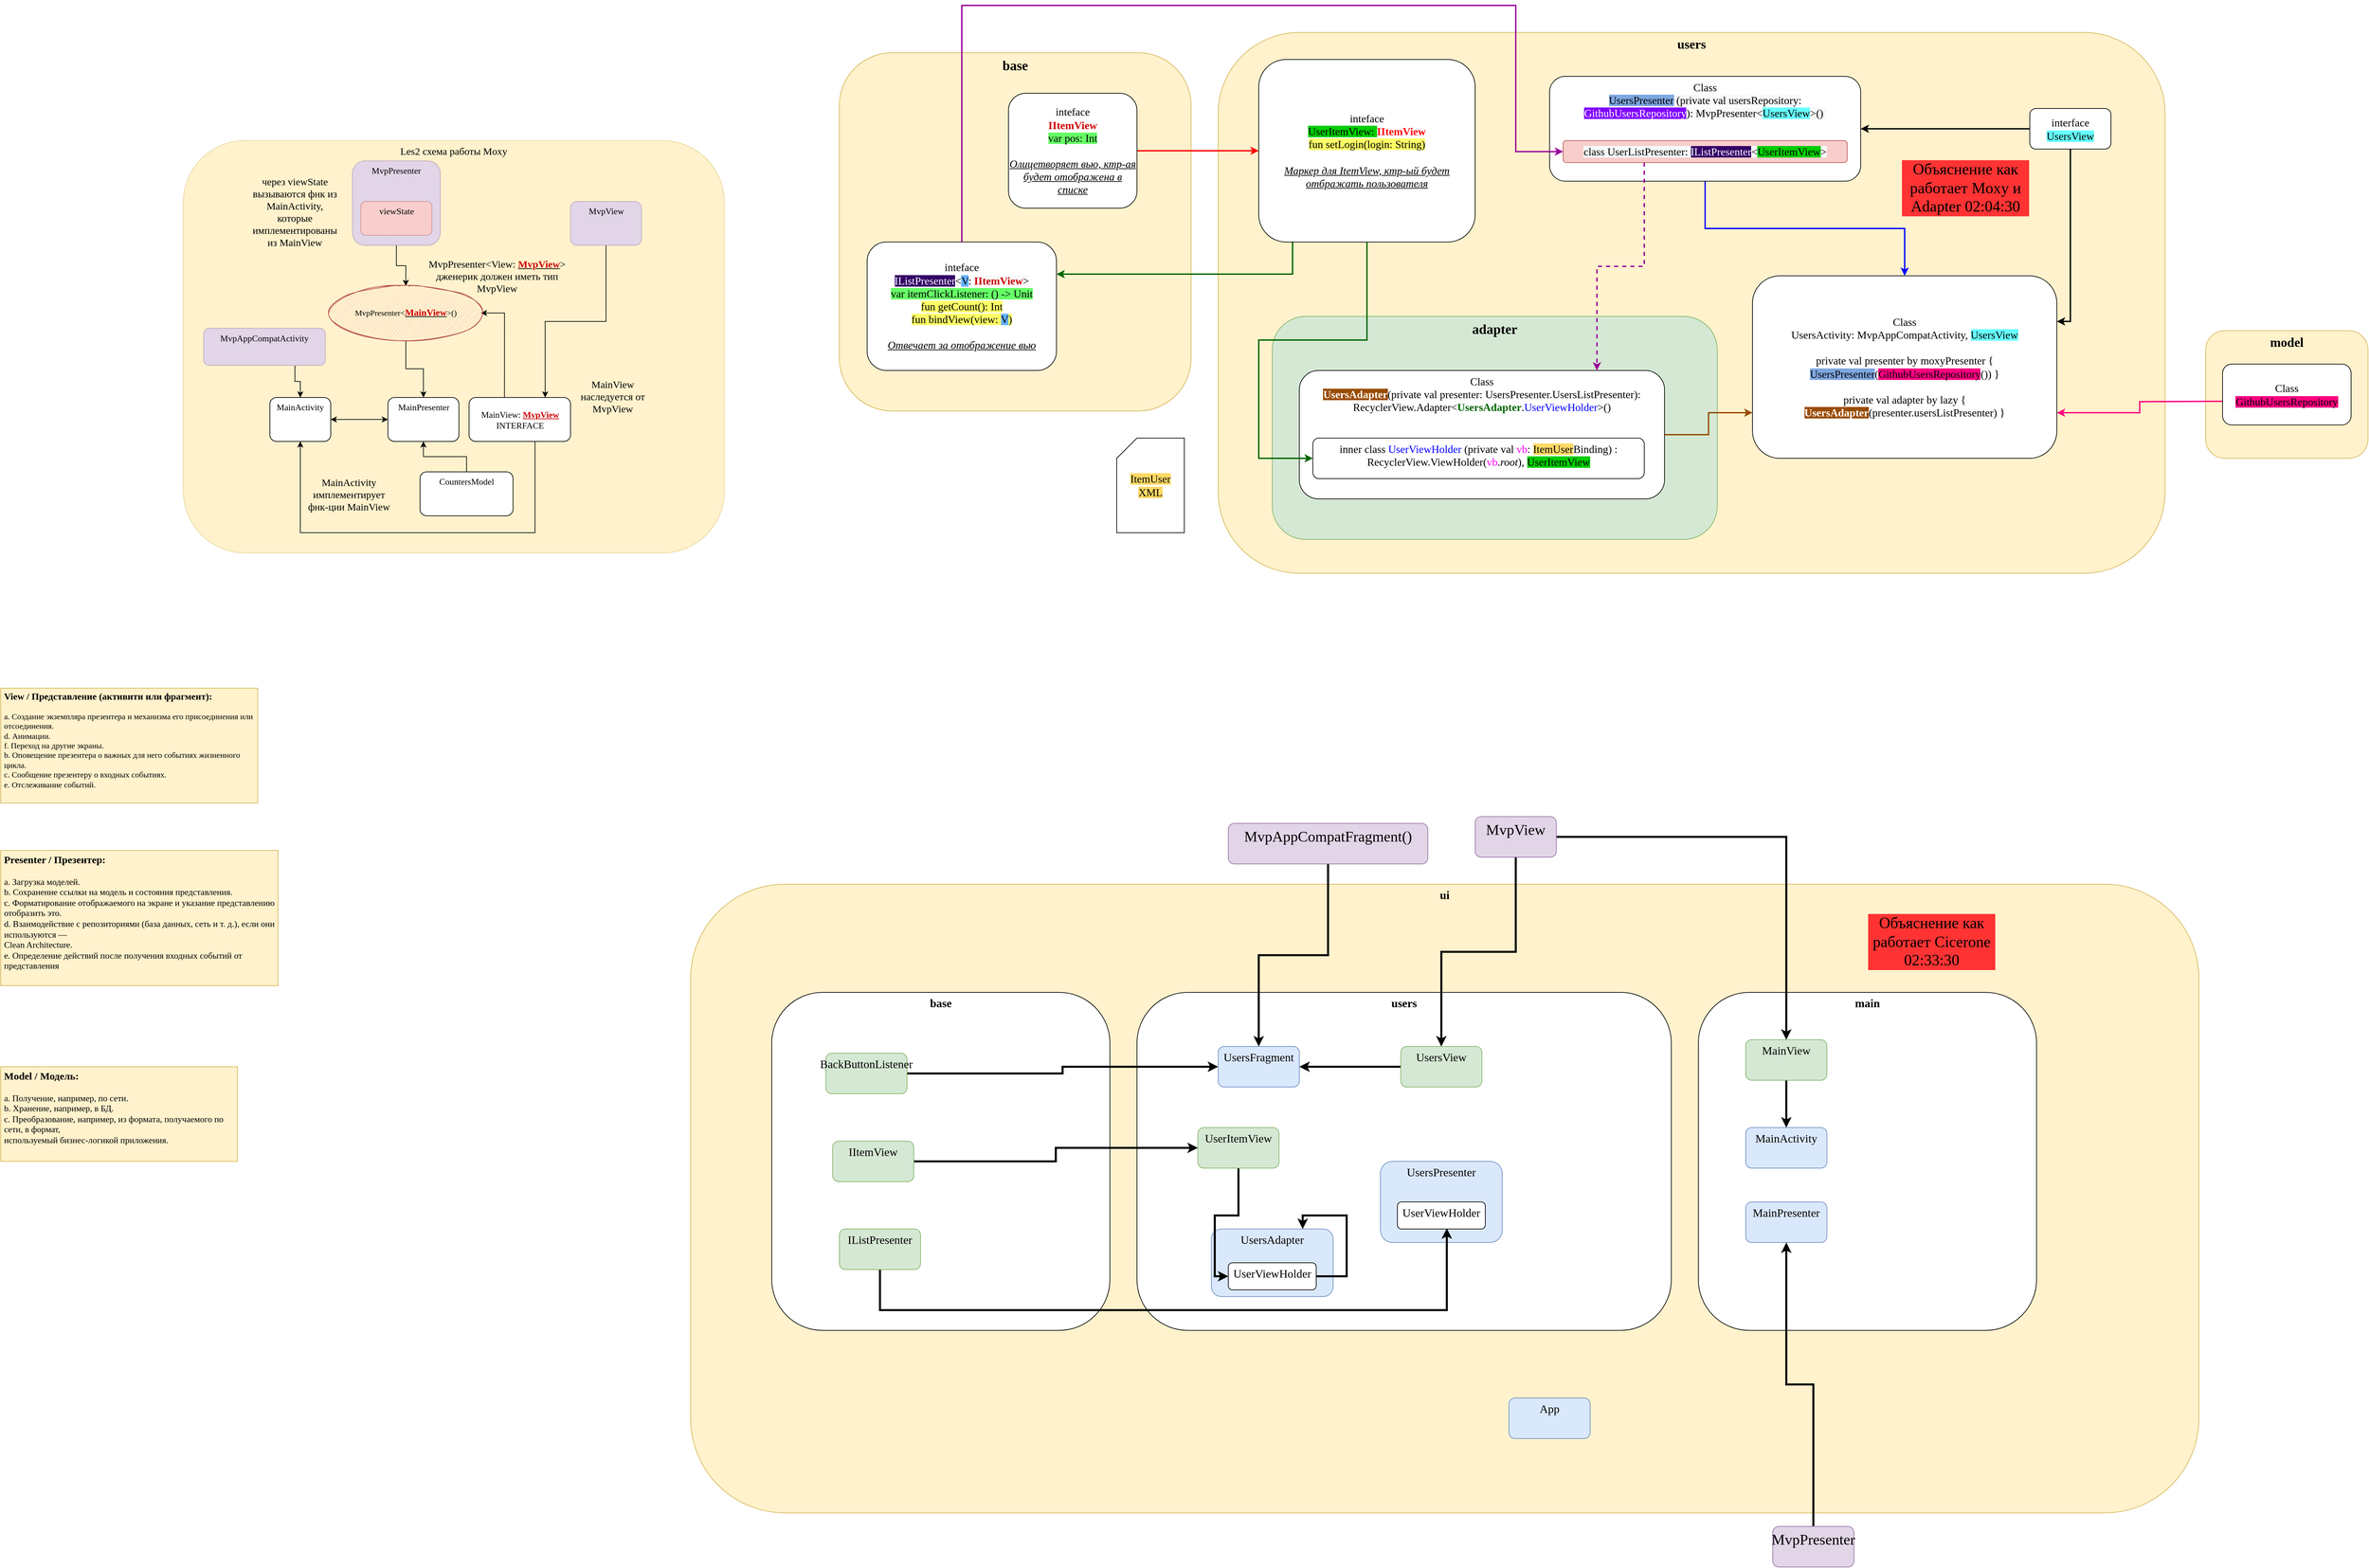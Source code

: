 <mxfile version="15.8.4" type="device"><diagram id="C1EWtJwkigcRB_qDEt8J" name="Страница 1"><mxGraphModel dx="4275" dy="3437" grid="1" gridSize="10" guides="1" tooltips="1" connect="1" arrows="1" fold="1" page="1" pageScale="1" pageWidth="827" pageHeight="1169" math="0" shadow="0"><root><mxCell id="0"/><mxCell id="1" parent="0"/><mxCell id="edhgK2keIJjGcCHrlNll-9" value="&lt;b&gt;&lt;font style=&quot;font-size: 19px&quot;&gt;users&lt;/font&gt;&lt;/b&gt;" style="rounded=1;whiteSpace=wrap;html=1;labelBackgroundColor=none;fontFamily=Times New Roman;fontSize=16;verticalAlign=top;fillColor=#fff2cc;strokeColor=#d6b656;" parent="1" vertex="1"><mxGeometry x="1480" y="-850" width="1400" height="800" as="geometry"/></mxCell><mxCell id="edhgK2keIJjGcCHrlNll-8" value="&lt;b&gt;&lt;font style=&quot;font-size: 20px&quot;&gt;base&lt;/font&gt;&lt;/b&gt;" style="rounded=1;whiteSpace=wrap;html=1;labelBackgroundColor=none;fontFamily=Times New Roman;fontSize=16;verticalAlign=top;fillColor=#fff2cc;strokeColor=#d6b656;" parent="1" vertex="1"><mxGeometry x="920" y="-820" width="520" height="530" as="geometry"/></mxCell><mxCell id="FmBAxHXfmep_9u8ABC75-27" value="Les2 схема работы Moxy" style="rounded=1;whiteSpace=wrap;html=1;dashed=1;dashPattern=1 1;labelBackgroundColor=none;fontSize=15;strokeColor=#d6b656;align=center;verticalAlign=top;fillColor=#fff2cc;fontFamily=Times New Roman;" parent="1" vertex="1"><mxGeometry x="-50" y="-690" width="800" height="610" as="geometry"/></mxCell><mxCell id="pCNhJscyHMGAn3g0kBfk-6" value="&lt;p style=&quot;font-size: 13px&quot;&gt;&lt;/p&gt;&lt;h3&gt;View / Представление (активити или фрагмент):&lt;/h3&gt;&lt;span&gt;a. Создание экземпляра презентера и механизма его присоединения или отсоединения.&lt;/span&gt;&lt;br&gt;&lt;span&gt;d. Анимации.&lt;/span&gt;&lt;br&gt;&lt;span&gt;f. Переход на другие экраны.&lt;/span&gt;&lt;br&gt;&lt;span&gt;b. Оповещение презентера о важных для него событиях жизненного цикла.&lt;/span&gt;&lt;br&gt;&lt;span&gt;c. Сообщение презентеру о входных событиях.&lt;/span&gt;&lt;br&gt;&lt;span&gt;e. Отслеживание событий.&lt;/span&gt;&lt;br&gt;&lt;p&gt;&lt;/p&gt;" style="text;html=1;strokeColor=#d6b656;fillColor=#fff2cc;spacing=5;spacingTop=-20;whiteSpace=wrap;overflow=hidden;rounded=0;verticalAlign=top;fontFamily=Times New Roman;" parent="1" vertex="1"><mxGeometry x="-320" y="120" width="380" height="170" as="geometry"/></mxCell><mxCell id="pCNhJscyHMGAn3g0kBfk-8" value="&lt;p&gt;&lt;/p&gt;&lt;h3&gt;Presenter / Презентер:&lt;/h3&gt;&lt;span style=&quot;font-weight: normal&quot;&gt;a. Загрузка моделей.&lt;br&gt;b. Сохранение ссылки на модель и состояния представления.&lt;br&gt;c. Форматирование отображаемого на экране и указание представлению отобразить это.&lt;br&gt;d. Взаимодействие с репозиториями (база данных, сеть и т. д.), если они используются —&lt;br&gt;Clean Architecture.&lt;br&gt;e. Определение действий после получения входных событий от представления&lt;/span&gt;&lt;p&gt;&lt;/p&gt;" style="text;html=1;strokeColor=#d6b656;fillColor=#fff2cc;spacing=5;spacingTop=-20;whiteSpace=wrap;overflow=hidden;rounded=0;fontSize=13;align=left;verticalAlign=top;fontFamily=Times New Roman;" parent="1" vertex="1"><mxGeometry x="-320" y="360" width="410" height="200" as="geometry"/></mxCell><mxCell id="pCNhJscyHMGAn3g0kBfk-9" value="&lt;p&gt;&lt;/p&gt;&lt;h3&gt;Model / Модель:&lt;/h3&gt;&lt;span style=&quot;font-weight: normal&quot;&gt;a. Получение, например, по сети.&lt;br&gt;b. Хранение, например, в БД.&lt;br&gt;c. Преобразование, например, из формата, получаемого по сети, в формат,&lt;br&gt;используемый бизнес-логикой приложения.&lt;/span&gt;&lt;p&gt;&lt;/p&gt;" style="text;html=1;strokeColor=#d6b656;fillColor=#fff2cc;spacing=5;spacingTop=-20;whiteSpace=wrap;overflow=hidden;rounded=0;fontSize=13;align=left;verticalAlign=top;fontFamily=Times New Roman;" parent="1" vertex="1"><mxGeometry x="-320" y="680" width="350" height="140" as="geometry"/></mxCell><mxCell id="FmBAxHXfmep_9u8ABC75-16" style="edgeStyle=orthogonalEdgeStyle;rounded=0;orthogonalLoop=1;jettySize=auto;html=1;labelBackgroundColor=none;fontColor=default;fontFamily=Times New Roman;" parent="1" source="FmBAxHXfmep_9u8ABC75-1" target="FmBAxHXfmep_9u8ABC75-3" edge="1"><mxGeometry relative="1" as="geometry"/></mxCell><mxCell id="FmBAxHXfmep_9u8ABC75-1" value="&lt;div style=&quot;&quot;&gt;CountersModel&lt;/div&gt;" style="rounded=1;whiteSpace=wrap;html=1;fontSize=13;align=center;verticalAlign=top;labelBackgroundColor=none;fontColor=default;fontFamily=Times New Roman;" parent="1" vertex="1"><mxGeometry x="300" y="-200" width="137.5" height="65" as="geometry"/></mxCell><mxCell id="FmBAxHXfmep_9u8ABC75-13" style="edgeStyle=orthogonalEdgeStyle;rounded=0;orthogonalLoop=1;jettySize=auto;html=1;entryX=1;entryY=0.5;entryDx=0;entryDy=0;labelBackgroundColor=none;fontColor=default;sketch=0;exitX=0.349;exitY=-0.005;exitDx=0;exitDy=0;exitPerimeter=0;fontFamily=Times New Roman;" parent="1" source="FmBAxHXfmep_9u8ABC75-2" target="FmBAxHXfmep_9u8ABC75-12" edge="1"><mxGeometry relative="1" as="geometry"/></mxCell><mxCell id="FmBAxHXfmep_9u8ABC75-34" style="edgeStyle=orthogonalEdgeStyle;rounded=0;sketch=0;orthogonalLoop=1;jettySize=auto;html=1;entryX=0.5;entryY=1;entryDx=0;entryDy=0;labelBackgroundColor=none;fontSize=15;fontColor=default;fontFamily=Times New Roman;" parent="1" source="FmBAxHXfmep_9u8ABC75-2" target="FmBAxHXfmep_9u8ABC75-4" edge="1"><mxGeometry relative="1" as="geometry"><Array as="points"><mxPoint x="470" y="-110"/><mxPoint x="123" y="-110"/></Array></mxGeometry></mxCell><mxCell id="FmBAxHXfmep_9u8ABC75-2" value="&lt;p style=&quot;line-height: 1&quot;&gt;&lt;/p&gt;&lt;div style=&quot;&quot;&gt;MainView: &lt;font color=&quot;#cc0000&quot;&gt;&lt;b&gt;&lt;u&gt;MvpView&lt;/u&gt;&lt;/b&gt;&lt;/font&gt;&lt;/div&gt;&lt;div style=&quot;&quot;&gt;INTERFACE&lt;/div&gt;&lt;p&gt;&lt;/p&gt;" style="rounded=1;whiteSpace=wrap;html=1;fontSize=13;align=center;verticalAlign=middle;labelBackgroundColor=none;fontColor=default;fontFamily=Times New Roman;" parent="1" vertex="1"><mxGeometry x="372.5" y="-310" width="150" height="65" as="geometry"/></mxCell><mxCell id="FmBAxHXfmep_9u8ABC75-17" style="edgeStyle=orthogonalEdgeStyle;rounded=0;orthogonalLoop=1;jettySize=auto;html=1;labelBackgroundColor=none;fontColor=default;fontFamily=Times New Roman;" parent="1" source="FmBAxHXfmep_9u8ABC75-3" target="FmBAxHXfmep_9u8ABC75-4" edge="1"><mxGeometry relative="1" as="geometry"/></mxCell><mxCell id="FmBAxHXfmep_9u8ABC75-3" value="&lt;div style=&quot;&quot;&gt;MainPresenter&lt;/div&gt;" style="rounded=1;whiteSpace=wrap;html=1;fontSize=13;align=center;verticalAlign=top;labelBackgroundColor=none;fontColor=default;fontFamily=Times New Roman;" parent="1" vertex="1"><mxGeometry x="252.5" y="-310" width="105" height="65" as="geometry"/></mxCell><mxCell id="FmBAxHXfmep_9u8ABC75-36" style="edgeStyle=orthogonalEdgeStyle;rounded=0;sketch=0;orthogonalLoop=1;jettySize=auto;html=1;entryX=0;entryY=0.5;entryDx=0;entryDy=0;labelBackgroundColor=none;fontSize=15;fontColor=default;fontFamily=Times New Roman;" parent="1" source="FmBAxHXfmep_9u8ABC75-4" target="FmBAxHXfmep_9u8ABC75-3" edge="1"><mxGeometry relative="1" as="geometry"/></mxCell><mxCell id="FmBAxHXfmep_9u8ABC75-4" value="&lt;div style=&quot;&quot;&gt;MainActivity&lt;/div&gt;" style="rounded=1;whiteSpace=wrap;html=1;fontSize=13;align=center;verticalAlign=top;labelBackgroundColor=none;fontColor=default;fontFamily=Times New Roman;" parent="1" vertex="1"><mxGeometry x="78" y="-310" width="90" height="65" as="geometry"/></mxCell><mxCell id="edhgK2keIJjGcCHrlNll-1" style="edgeStyle=orthogonalEdgeStyle;rounded=0;orthogonalLoop=1;jettySize=auto;html=1;entryX=0.75;entryY=0;entryDx=0;entryDy=0;fontSize=14;fontColor=#CC0000;fontFamily=Times New Roman;" parent="1" source="FmBAxHXfmep_9u8ABC75-5" target="FmBAxHXfmep_9u8ABC75-2" edge="1"><mxGeometry relative="1" as="geometry"/></mxCell><mxCell id="FmBAxHXfmep_9u8ABC75-5" value="&lt;div style=&quot;&quot;&gt;&lt;div style=&quot;&quot;&gt;MvpView&lt;/div&gt;&lt;/div&gt;" style="rounded=1;whiteSpace=wrap;html=1;fontSize=13;align=center;verticalAlign=top;labelBackgroundColor=none;dashed=1;dashPattern=1 1;fillColor=#e1d5e7;strokeColor=#9673a6;fontFamily=Times New Roman;" parent="1" vertex="1"><mxGeometry x="522.5" y="-600" width="105" height="65" as="geometry"/></mxCell><mxCell id="FmBAxHXfmep_9u8ABC75-15" style="edgeStyle=orthogonalEdgeStyle;rounded=0;orthogonalLoop=1;jettySize=auto;html=1;entryX=0.5;entryY=0;entryDx=0;entryDy=0;labelBackgroundColor=none;fontColor=default;fontFamily=Times New Roman;" parent="1" source="FmBAxHXfmep_9u8ABC75-7" target="FmBAxHXfmep_9u8ABC75-12" edge="1"><mxGeometry relative="1" as="geometry"/></mxCell><mxCell id="FmBAxHXfmep_9u8ABC75-7" value="&lt;div style=&quot;&quot;&gt;&lt;div style=&quot;&quot;&gt;MvpPresenter&lt;/div&gt;&lt;/div&gt;" style="rounded=1;whiteSpace=wrap;html=1;fontSize=13;align=center;verticalAlign=top;labelBackgroundColor=none;dashed=1;dashPattern=1 1;fillColor=#e1d5e7;strokeColor=#9673a6;fontFamily=Times New Roman;" parent="1" vertex="1"><mxGeometry x="200" y="-660" width="130" height="125" as="geometry"/></mxCell><mxCell id="FmBAxHXfmep_9u8ABC75-14" style="edgeStyle=orthogonalEdgeStyle;rounded=0;orthogonalLoop=1;jettySize=auto;html=1;labelBackgroundColor=none;fontColor=default;fontFamily=Times New Roman;" parent="1" source="FmBAxHXfmep_9u8ABC75-12" target="FmBAxHXfmep_9u8ABC75-3" edge="1"><mxGeometry relative="1" as="geometry"/></mxCell><mxCell id="FmBAxHXfmep_9u8ABC75-12" value="&lt;div style=&quot;&quot;&gt;MvpPresenter&amp;lt;&lt;u&gt;&lt;font color=&quot;#cc0000&quot; size=&quot;1&quot;&gt;&lt;b style=&quot;font-size: 14px&quot;&gt;MainView&lt;/b&gt;&lt;/font&gt;&lt;/u&gt;&amp;gt;()&lt;/div&gt;" style="ellipse;whiteSpace=wrap;html=1;labelBackgroundColor=none;fillColor=#f8cecc;strokeColor=#b85450;sketch=1;fontFamily=Times New Roman;" parent="1" vertex="1"><mxGeometry x="168" y="-475" width="222" height="80" as="geometry"/></mxCell><mxCell id="FmBAxHXfmep_9u8ABC75-24" value="MvpPresenter&amp;lt;View:&amp;nbsp;&lt;u&gt;&lt;b&gt;&lt;font color=&quot;#cc0000&quot;&gt;MvpView&lt;/font&gt;&lt;/b&gt;&lt;/u&gt;&amp;gt;&lt;br style=&quot;font-size: 15px&quot;&gt;дженерик должен иметь тип MvpView" style="text;html=1;strokeColor=none;fillColor=none;align=center;verticalAlign=middle;whiteSpace=wrap;rounded=0;labelBackgroundColor=none;fontColor=default;dashed=1;fontSize=15;fontFamily=Times New Roman;" parent="1" vertex="1"><mxGeometry x="324" y="-535" width="180" height="90" as="geometry"/></mxCell><mxCell id="FmBAxHXfmep_9u8ABC75-26" value="MainActivity имплементирует фнк-ции MainView" style="text;html=1;strokeColor=none;fillColor=none;align=center;verticalAlign=middle;whiteSpace=wrap;rounded=0;dashed=1;dashPattern=1 1;labelBackgroundColor=none;fontColor=default;fontSize=15;fontFamily=Times New Roman;" parent="1" vertex="1"><mxGeometry x="130" y="-195" width="130" height="55" as="geometry"/></mxCell><mxCell id="FmBAxHXfmep_9u8ABC75-28" value="&lt;div style=&quot;&quot;&gt;&lt;div style=&quot;&quot;&gt;viewState&lt;/div&gt;&lt;/div&gt;" style="rounded=1;whiteSpace=wrap;html=1;fontSize=13;align=center;verticalAlign=top;labelBackgroundColor=none;dashed=1;dashPattern=1 1;fillColor=#f8cecc;strokeColor=#b85450;fontFamily=Times New Roman;" parent="1" vertex="1"><mxGeometry x="212.5" y="-600" width="105" height="50" as="geometry"/></mxCell><mxCell id="FmBAxHXfmep_9u8ABC75-29" value="через viewState вызываются фнк из MainActivity, которые имплементированы из MainView" style="text;html=1;strokeColor=none;fillColor=none;align=center;verticalAlign=middle;whiteSpace=wrap;rounded=0;dashed=1;dashPattern=1 1;labelBackgroundColor=none;fontSize=15;fontFamily=Times New Roman;" parent="1" vertex="1"><mxGeometry x="45" y="-650" width="140" height="130" as="geometry"/></mxCell><mxCell id="FmBAxHXfmep_9u8ABC75-31" style="edgeStyle=orthogonalEdgeStyle;rounded=0;orthogonalLoop=1;jettySize=auto;html=1;labelBackgroundColor=none;fontSize=15;fontColor=default;exitX=0.75;exitY=1;exitDx=0;exitDy=0;fontFamily=Times New Roman;" parent="1" source="FmBAxHXfmep_9u8ABC75-30" target="FmBAxHXfmep_9u8ABC75-4" edge="1"><mxGeometry relative="1" as="geometry"/></mxCell><mxCell id="FmBAxHXfmep_9u8ABC75-30" value="&lt;div style=&quot;&quot;&gt;&lt;div style=&quot;&quot;&gt;&lt;div style=&quot;&quot;&gt;MvpAppCompatActivity&lt;/div&gt;&lt;/div&gt;&lt;/div&gt;" style="rounded=1;whiteSpace=wrap;html=1;fontSize=13;align=center;verticalAlign=top;labelBackgroundColor=none;dashed=1;dashPattern=1 1;fillColor=#e1d5e7;strokeColor=#9673a6;fontFamily=Times New Roman;" parent="1" vertex="1"><mxGeometry x="-20" y="-412.5" width="180" height="55" as="geometry"/></mxCell><mxCell id="FmBAxHXfmep_9u8ABC75-33" value="MainView наследуется от MvpView" style="text;html=1;strokeColor=none;fillColor=none;align=center;verticalAlign=middle;whiteSpace=wrap;rounded=0;labelBackgroundColor=none;fontColor=default;dashed=1;fontSize=15;fontFamily=Times New Roman;" parent="1" vertex="1"><mxGeometry x="530" y="-357.5" width="110" height="90" as="geometry"/></mxCell><mxCell id="ZvqaHF2nIyysin3KWNm_-26" style="edgeStyle=orthogonalEdgeStyle;rounded=0;orthogonalLoop=1;jettySize=auto;html=1;labelBackgroundColor=none;fontFamily=Times New Roman;fontSize=16;fontColor=default;strokeColor=#FF0000;strokeWidth=2;" parent="1" source="edhgK2keIJjGcCHrlNll-4" target="edhgK2keIJjGcCHrlNll-5" edge="1"><mxGeometry relative="1" as="geometry"/></mxCell><mxCell id="edhgK2keIJjGcCHrlNll-4" value="inteface&lt;br&gt;&lt;font color=&quot;#cc0000&quot;&gt;&lt;b&gt;IItemView&lt;br&gt;&lt;/b&gt;&lt;/font&gt;&lt;span style=&quot;background-color: rgb(102 , 255 , 102)&quot;&gt;var pos: Int&lt;/span&gt;&lt;br&gt;&lt;br&gt;&lt;i&gt;&lt;u&gt;Олицетворяет вью, ктр-ая будет отображена в списке&lt;/u&gt;&lt;/i&gt;" style="rounded=1;whiteSpace=wrap;html=1;fontFamily=Times New Roman;fontSize=16;verticalAlign=middle;" parent="1" vertex="1"><mxGeometry x="1170" y="-760" width="190" height="170" as="geometry"/></mxCell><mxCell id="ZvqaHF2nIyysin3KWNm_-28" style="edgeStyle=orthogonalEdgeStyle;rounded=0;orthogonalLoop=1;jettySize=auto;html=1;entryX=1;entryY=0.25;entryDx=0;entryDy=0;labelBackgroundColor=none;fontFamily=Times New Roman;fontSize=16;fontColor=#FF0000;strokeColor=#006600;strokeWidth=2;" parent="1" source="edhgK2keIJjGcCHrlNll-5" target="edhgK2keIJjGcCHrlNll-7" edge="1"><mxGeometry relative="1" as="geometry"><Array as="points"><mxPoint x="1590" y="-492"/></Array></mxGeometry></mxCell><mxCell id="edhgK2keIJjGcCHrlNll-5" value="inteface&lt;br&gt;&lt;span style=&quot;background-color: rgb(0 , 204 , 0)&quot;&gt;UserItemView: &lt;/span&gt;&lt;font color=&quot;#ff0000&quot;&gt;&lt;b&gt;IItemView&lt;/b&gt;&lt;/font&gt;&lt;br&gt;&lt;span style=&quot;background-color: rgb(255 , 255 , 102)&quot;&gt;fun setLogin(login: String)&lt;/span&gt;&lt;br&gt;&lt;br&gt;&lt;i&gt;&lt;u&gt;Маркер для ItemView, ктр-ый будет отбражать пользователя&lt;/u&gt;&lt;/i&gt;" style="rounded=1;whiteSpace=wrap;html=1;fontFamily=Times New Roman;fontSize=16;verticalAlign=middle;" parent="1" vertex="1"><mxGeometry x="1540" y="-810" width="320" height="270" as="geometry"/></mxCell><mxCell id="edhgK2keIJjGcCHrlNll-7" value="inteface&lt;br&gt;&lt;span style=&quot;background-color: rgb(51 , 0 , 102)&quot;&gt;&lt;font color=&quot;#ffffff&quot;&gt;IListPresenter&lt;/font&gt;&lt;/span&gt;&lt;span style=&quot;background-color: rgb(248 , 249 , 250)&quot;&gt;&amp;lt;&lt;/span&gt;&lt;span style=&quot;background-color: rgb(102 , 178 , 255)&quot;&gt;V&lt;/span&gt;&lt;span style=&quot;background-color: rgb(248 , 249 , 250)&quot;&gt;: &lt;b&gt;&lt;font color=&quot;#cc0000&quot;&gt;IItemView&lt;/font&gt;&lt;/b&gt;&amp;gt;&lt;br&gt;&lt;/span&gt;&lt;span style=&quot;background-color: rgb(102 , 255 , 102)&quot;&gt;var itemClickListener: () -&amp;gt; Unit&lt;br&gt;&lt;/span&gt;&lt;span style=&quot;background-color: rgb(255 , 255 , 102)&quot;&gt;fun getCount(): Int&lt;br&gt;&lt;/span&gt;&lt;span style=&quot;background-color: rgb(255 , 255 , 102)&quot;&gt;fun bindView(view: &lt;/span&gt;&lt;span style=&quot;background-color: rgb(102 , 178 , 255)&quot;&gt;V&lt;/span&gt;&lt;span style=&quot;background-color: rgb(255 , 255 , 102)&quot;&gt;)&lt;/span&gt;&lt;br&gt;&lt;br&gt;&lt;i&gt;&lt;u&gt;Отвечает за отображение вью&lt;/u&gt;&lt;/i&gt;" style="rounded=1;whiteSpace=wrap;html=1;fontFamily=Times New Roman;fontSize=16;verticalAlign=middle;" parent="1" vertex="1"><mxGeometry x="961" y="-540" width="280" height="190" as="geometry"/></mxCell><mxCell id="edhgK2keIJjGcCHrlNll-11" value="adapter" style="rounded=1;whiteSpace=wrap;html=1;labelBackgroundColor=none;fontFamily=Times New Roman;fontSize=20;verticalAlign=top;fontStyle=1;fillColor=#d5e8d4;strokeColor=#82b366;" parent="1" vertex="1"><mxGeometry x="1560" y="-430" width="658" height="330" as="geometry"/></mxCell><mxCell id="ZvqaHF2nIyysin3KWNm_-31" style="edgeStyle=orthogonalEdgeStyle;rounded=0;orthogonalLoop=1;jettySize=auto;html=1;entryX=0;entryY=0.75;entryDx=0;entryDy=0;labelBackgroundColor=none;fontFamily=Times New Roman;fontSize=16;fontColor=#994C00;strokeColor=#994C00;strokeWidth=2;" parent="1" source="edhgK2keIJjGcCHrlNll-10" target="ZvqaHF2nIyysin3KWNm_-9" edge="1"><mxGeometry relative="1" as="geometry"/></mxCell><mxCell id="edhgK2keIJjGcCHrlNll-10" value="Class&lt;br&gt;&lt;b style=&quot;background-color: rgb(153 , 76 , 0)&quot;&gt;&lt;font color=&quot;#ffffff&quot;&gt;UsersAdapter&lt;/font&gt;&lt;/b&gt;(private val presenter: UsersPresenter.UsersListPresenter): RecyclerView.Adapter&amp;lt;&lt;font color=&quot;#006600&quot;&gt;&lt;b&gt;UsersAdapter&lt;/b&gt;&lt;/font&gt;.&lt;font color=&quot;#0000ff&quot;&gt;UserViewHolder&lt;/font&gt;&amp;gt;()&lt;font style=&quot;font-size: 16px&quot;&gt;&lt;br&gt;&lt;/font&gt;" style="rounded=1;whiteSpace=wrap;html=1;labelBackgroundColor=none;fontFamily=Times New Roman;fontSize=16;fontColor=#000000;verticalAlign=top;" parent="1" vertex="1"><mxGeometry x="1600" y="-350" width="540" height="190" as="geometry"/></mxCell><mxCell id="ZvqaHF2nIyysin3KWNm_-1" value="&lt;span style=&quot;color: rgb(0 , 0 , 0) ; font-family: &amp;#34;times new roman&amp;#34; ; font-size: 16px ; font-style: normal ; font-weight: 400 ; letter-spacing: normal ; text-align: center ; text-indent: 0px ; text-transform: none ; word-spacing: 0px ; display: inline ; float: none ; background-color: rgb(255 , 217 , 102)&quot;&gt;ItemUser&lt;br&gt;XML&lt;br&gt;&lt;/span&gt;" style="shape=card;whiteSpace=wrap;html=1;" parent="1" vertex="1"><mxGeometry x="1330" y="-250" width="100" height="140" as="geometry"/></mxCell><mxCell id="ZvqaHF2nIyysin3KWNm_-24" style="edgeStyle=orthogonalEdgeStyle;rounded=0;orthogonalLoop=1;jettySize=auto;html=1;labelBackgroundColor=none;fontFamily=Times New Roman;fontSize=16;fontColor=default;strokeColor=#0000FF;strokeWidth=2;" parent="1" source="ZvqaHF2nIyysin3KWNm_-3" target="ZvqaHF2nIyysin3KWNm_-9" edge="1"><mxGeometry relative="1" as="geometry"/></mxCell><mxCell id="ZvqaHF2nIyysin3KWNm_-3" value="&lt;font style=&quot;color: rgb(0 , 0 , 0) ; font-family: &amp;#34;times new roman&amp;#34; ; font-size: 16px ; font-style: normal ; font-weight: 400 ; letter-spacing: normal ; text-align: center ; text-indent: 0px ; text-transform: none ; word-spacing: 0px ; background-color: rgb(248 , 249 , 250)&quot;&gt;Class&lt;br&gt;&lt;/font&gt;&lt;font style=&quot;font-family: &amp;#34;times new roman&amp;#34; ; font-size: 16px ; font-style: normal ; font-weight: 400 ; letter-spacing: normal ; text-align: center ; text-indent: 0px ; text-transform: none ; word-spacing: 0px&quot;&gt;&lt;span style=&quot;background-color: rgb(126 , 166 , 224)&quot;&gt;UsersPresenter&lt;/span&gt;&lt;span style=&quot;background-color: rgb(248 , 249 , 250)&quot;&gt; (&lt;/span&gt;&lt;span style=&quot;color: rgb(0 , 0 , 0) ; background-color: rgb(248 , 249 , 250) ; font-size: 16px&quot;&gt;private val&lt;span&gt;&amp;nbsp;&lt;/span&gt;&lt;/span&gt;&lt;span style=&quot;color: rgb(0 , 0 , 0) ; background-color: rgb(248 , 249 , 250) ; font-size: 16px&quot;&gt;usersRepository&lt;/span&gt;&lt;span style=&quot;font-size: 16px&quot;&gt;&lt;span style=&quot;color: rgb(0 , 0 , 0) ; background-color: rgb(248 , 249 , 250)&quot;&gt;: &lt;/span&gt;&lt;font color=&quot;#ffffff&quot; style=&quot;background-color: rgb(127 , 0 , 255)&quot;&gt;GithubUsersRepository&lt;/font&gt;&lt;span style=&quot;color: rgb(0 , 0 , 0) ; background-color: rgb(248 , 249 , 250)&quot;&gt;):&amp;nbsp;&lt;/span&gt;&lt;/span&gt;&lt;span style=&quot;color: rgb(0 , 0 , 0) ; background-color: rgb(248 , 249 , 250) ; font-size: 16px&quot;&gt;MvpPresenter&amp;lt;&lt;/span&gt;&lt;span style=&quot;color: rgb(0 , 0 , 0) ; font-size: 16px ; background-color: rgb(102 , 255 , 255)&quot;&gt;UsersView&lt;/span&gt;&lt;span style=&quot;color: rgb(0 , 0 , 0) ; background-color: rgb(248 , 249 , 250) ; font-size: 16px&quot;&gt;&amp;gt;()&amp;nbsp;&lt;/span&gt;&lt;/font&gt;&lt;span style=&quot;color: rgb(0 , 0 , 0) ; font-family: &amp;#34;times new roman&amp;#34; ; font-size: 16px ; font-style: normal ; font-weight: 400 ; letter-spacing: normal ; text-align: center ; text-indent: 0px ; text-transform: none ; word-spacing: 0px&quot;&gt;&lt;br&gt;&lt;/span&gt;" style="rounded=1;whiteSpace=wrap;html=1;labelBackgroundColor=none;fontFamily=Times New Roman;fontSize=16;fontColor=default;verticalAlign=top;" parent="1" vertex="1"><mxGeometry x="1970" y="-785" width="460" height="155" as="geometry"/></mxCell><mxCell id="ZvqaHF2nIyysin3KWNm_-4" value="&lt;font style=&quot;font-size: 19px&quot;&gt;model&lt;/font&gt;" style="rounded=1;whiteSpace=wrap;html=1;labelBackgroundColor=none;fontFamily=Times New Roman;fontSize=16;fillColor=#fff2cc;strokeColor=#d6b656;fontStyle=1;verticalAlign=top;" parent="1" vertex="1"><mxGeometry x="2940" y="-408.75" width="240" height="188.75" as="geometry"/></mxCell><mxCell id="ZvqaHF2nIyysin3KWNm_-41" style="edgeStyle=orthogonalEdgeStyle;rounded=0;sketch=0;orthogonalLoop=1;jettySize=auto;html=1;entryX=1;entryY=0.75;entryDx=0;entryDy=0;labelBackgroundColor=none;fontFamily=Times New Roman;fontSize=23;fontColor=default;strokeColor=#FF0080;strokeWidth=2;" parent="1" target="ZvqaHF2nIyysin3KWNm_-9" edge="1"><mxGeometry relative="1" as="geometry"><mxPoint x="2965" y="-304.333" as="sourcePoint"/></mxGeometry></mxCell><mxCell id="ZvqaHF2nIyysin3KWNm_-5" value="Class&lt;br&gt;&lt;font style=&quot;background-color: rgb(255 , 0 , 128)&quot;&gt;GithubUsersRepository&lt;/font&gt;" style="rounded=1;whiteSpace=wrap;html=1;labelBackgroundColor=none;fontFamily=Times New Roman;fontSize=16;fontColor=default;verticalAlign=middle;" parent="1" vertex="1"><mxGeometry x="2965" y="-359.37" width="190" height="90" as="geometry"/></mxCell><mxCell id="ZvqaHF2nIyysin3KWNm_-22" style="edgeStyle=orthogonalEdgeStyle;rounded=0;orthogonalLoop=1;jettySize=auto;html=1;entryX=1;entryY=0.25;entryDx=0;entryDy=0;fontFamily=Times New Roman;fontSize=16;fontColor=default;strokeColor=#000000;strokeWidth=2;labelBackgroundColor=none;" parent="1" source="ZvqaHF2nIyysin3KWNm_-8" target="ZvqaHF2nIyysin3KWNm_-9" edge="1"><mxGeometry relative="1" as="geometry"/></mxCell><mxCell id="ZvqaHF2nIyysin3KWNm_-25" style="edgeStyle=orthogonalEdgeStyle;rounded=0;orthogonalLoop=1;jettySize=auto;html=1;entryX=1;entryY=0.5;entryDx=0;entryDy=0;labelBackgroundColor=none;fontFamily=Times New Roman;fontSize=16;fontColor=default;strokeColor=#000000;strokeWidth=2;" parent="1" source="ZvqaHF2nIyysin3KWNm_-8" target="ZvqaHF2nIyysin3KWNm_-3" edge="1"><mxGeometry relative="1" as="geometry"/></mxCell><mxCell id="ZvqaHF2nIyysin3KWNm_-8" value="interface&lt;br&gt;&lt;span style=&quot;background-color: rgb(102 , 255 , 255)&quot;&gt;UsersView&lt;/span&gt;" style="rounded=1;whiteSpace=wrap;html=1;labelBackgroundColor=none;fontFamily=Times New Roman;fontSize=16;fontColor=default;verticalAlign=middle;" parent="1" vertex="1"><mxGeometry x="2680" y="-737.5" width="120" height="60" as="geometry"/></mxCell><mxCell id="ZvqaHF2nIyysin3KWNm_-9" value="Class&lt;br&gt;UsersActivity: MvpAppCompatActivity, &lt;span style=&quot;background-color: rgb(102 , 255 , 255)&quot;&gt;UsersView&lt;br&gt;&lt;/span&gt;&lt;br&gt;private val presenter by moxyPresenter { &lt;span style=&quot;background-color: rgb(126 , 166 , 224)&quot;&gt;UsersPresenter&lt;/span&gt;(&lt;font style=&quot;background-color: rgb(255 , 0 , 128)&quot;&gt;GithubUsersRepository&lt;/font&gt;()) }&lt;br&gt;&lt;br&gt;private val adapter by lazy { &lt;b&gt;&lt;font style=&quot;background-color: rgb(153 , 76 , 0)&quot; color=&quot;#ffffff&quot;&gt;UsersAdapter&lt;/font&gt;&lt;/b&gt;(presenter.usersListPresenter) }" style="rounded=1;whiteSpace=wrap;html=1;labelBackgroundColor=none;fontFamily=Times New Roman;fontSize=16;fontColor=default;verticalAlign=middle;" parent="1" vertex="1"><mxGeometry x="2270" y="-490" width="450" height="270" as="geometry"/></mxCell><mxCell id="ZvqaHF2nIyysin3KWNm_-39" style="edgeStyle=orthogonalEdgeStyle;rounded=0;sketch=0;orthogonalLoop=1;jettySize=auto;html=1;dashed=1;labelBackgroundColor=none;fontFamily=Times New Roman;fontSize=16;fontColor=#000000;strokeColor=#990099;strokeWidth=2;" parent="1" source="ZvqaHF2nIyysin3KWNm_-16" target="edhgK2keIJjGcCHrlNll-10" edge="1"><mxGeometry relative="1" as="geometry"><Array as="points"><mxPoint x="2110" y="-504"/><mxPoint x="2040" y="-504"/></Array></mxGeometry></mxCell><mxCell id="ZvqaHF2nIyysin3KWNm_-16" value="&lt;meta charset=&quot;utf-8&quot;&gt;&lt;span style=&quot;color: rgb(0, 0, 0); font-size: 16px; font-style: normal; font-weight: 400; letter-spacing: normal; text-align: center; text-indent: 0px; text-transform: none; word-spacing: 0px; background-color: rgb(248, 249, 250); font-family: &amp;quot;times new roman&amp;quot;;&quot;&gt;class UserListPresenter:&lt;span&gt;&amp;nbsp;&lt;/span&gt;&lt;/span&gt;&lt;span style=&quot;color: rgb(0, 0, 0); font-size: 16px; font-style: normal; font-weight: 400; letter-spacing: normal; text-align: center; text-indent: 0px; text-transform: none; word-spacing: 0px; font-family: &amp;quot;times new roman&amp;quot;; background-color: rgb(51, 0, 102);&quot;&gt;&lt;font color=&quot;#ffffff&quot;&gt;IListPresenter&lt;/font&gt;&lt;/span&gt;&lt;span style=&quot;color: rgb(0, 0, 0); font-size: 16px; font-style: normal; font-weight: 400; letter-spacing: normal; text-align: center; text-indent: 0px; text-transform: none; word-spacing: 0px; background-color: rgb(248, 249, 250); font-family: &amp;quot;times new roman&amp;quot;;&quot;&gt;&amp;lt;&lt;span style=&quot;background-color: rgb(0 , 204 , 0)&quot;&gt;UserItemView&lt;/span&gt;&amp;gt;&lt;br&gt;&lt;/span&gt;" style="rounded=1;whiteSpace=wrap;html=1;labelBackgroundColor=none;fontFamily=Times New Roman;fontSize=16;verticalAlign=middle;fillColor=#f8cecc;strokeColor=#b85450;" parent="1" vertex="1"><mxGeometry x="1990" y="-690" width="420" height="32.5" as="geometry"/></mxCell><mxCell id="ZvqaHF2nIyysin3KWNm_-33" value="&lt;span style=&quot;color: rgb(0 , 0 , 0) ; background-color: rgb(255 , 255 , 255)&quot;&gt;inner class&amp;nbsp;&lt;font color=&quot;#0000ff&quot;&gt;UserViewHolder&lt;/font&gt;&amp;nbsp;(private val&amp;nbsp;&lt;font color=&quot;#ff00ff&quot;&gt;vb&lt;/font&gt;:&amp;nbsp;&lt;/span&gt;&lt;span style=&quot;color: rgb(0 , 0 , 0) ; background-color: rgb(255 , 217 , 102)&quot;&gt;ItemUser&lt;/span&gt;&lt;span style=&quot;color: rgb(0 , 0 , 0) ; background-color: rgb(255 , 255 , 255)&quot;&gt;Binding) : RecyclerView.ViewHolder(&lt;font color=&quot;#ff00ff&quot;&gt;vb&lt;/font&gt;.&lt;span style=&quot;font-style: italic&quot;&gt;root&lt;/span&gt;),&amp;nbsp;&lt;/span&gt;&lt;span style=&quot;color: rgb(0 , 0 , 0) ; background-color: rgb(0 , 204 , 0)&quot;&gt;UserItemView&lt;/span&gt;" style="rounded=1;whiteSpace=wrap;html=1;labelBackgroundColor=none;fontFamily=Times New Roman;fontSize=16;fontColor=#FF0000;fillColor=none;verticalAlign=top;" parent="1" vertex="1"><mxGeometry x="1620" y="-250" width="490" height="60" as="geometry"/></mxCell><mxCell id="ZvqaHF2nIyysin3KWNm_-36" style="edgeStyle=orthogonalEdgeStyle;rounded=0;orthogonalLoop=1;jettySize=auto;html=1;entryX=0;entryY=0.5;entryDx=0;entryDy=0;labelBackgroundColor=none;fontFamily=Times New Roman;fontSize=16;fontColor=default;strokeColor=#006600;strokeWidth=2;" parent="1" source="edhgK2keIJjGcCHrlNll-5" target="ZvqaHF2nIyysin3KWNm_-33" edge="1"><mxGeometry relative="1" as="geometry"><Array as="points"><mxPoint x="1700" y="-395"/><mxPoint x="1540" y="-395"/><mxPoint x="1540" y="-220"/></Array></mxGeometry></mxCell><mxCell id="ZvqaHF2nIyysin3KWNm_-37" style="edgeStyle=orthogonalEdgeStyle;rounded=0;orthogonalLoop=1;jettySize=auto;html=1;entryX=0;entryY=0.5;entryDx=0;entryDy=0;labelBackgroundColor=none;fontFamily=Times New Roman;fontSize=16;fontColor=default;strokeColor=#990099;strokeWidth=2;" parent="1" source="edhgK2keIJjGcCHrlNll-7" target="ZvqaHF2nIyysin3KWNm_-16" edge="1"><mxGeometry relative="1" as="geometry"><Array as="points"><mxPoint x="1101" y="-890"/><mxPoint x="1920" y="-890"/><mxPoint x="1920" y="-674"/></Array></mxGeometry></mxCell><mxCell id="ZvqaHF2nIyysin3KWNm_-40" value="&lt;font style=&quot;font-size: 23px&quot;&gt;Объяснение как работает Moxy и Adapter 02:04:30&lt;/font&gt;" style="text;html=1;strokeColor=none;fillColor=none;align=center;verticalAlign=middle;whiteSpace=wrap;rounded=0;labelBackgroundColor=#FF3333;fontFamily=Times New Roman;fontSize=16;fontColor=default;" parent="1" vertex="1"><mxGeometry x="2490" y="-665" width="190" height="90" as="geometry"/></mxCell><mxCell id="ftwi3Av8i4UfWGdDxGvj-1" value="ui" style="rounded=1;whiteSpace=wrap;html=1;verticalAlign=top;fontStyle=1;fontFamily=Times New Roman;fontSize=17;fillColor=#fff2cc;strokeColor=#d6b656;" vertex="1" parent="1"><mxGeometry x="700" y="410" width="2230" height="930" as="geometry"/></mxCell><mxCell id="ftwi3Av8i4UfWGdDxGvj-2" value="App" style="rounded=1;whiteSpace=wrap;html=1;fontFamily=Times New Roman;fontSize=17;verticalAlign=top;fillColor=#dae8fc;strokeColor=#6c8ebf;fontStyle=0" vertex="1" parent="1"><mxGeometry x="1910" y="1170" width="120" height="60" as="geometry"/></mxCell><mxCell id="ftwi3Av8i4UfWGdDxGvj-3" value="base" style="rounded=1;whiteSpace=wrap;html=1;fontFamily=Times New Roman;fontSize=17;verticalAlign=top;fontStyle=1;" vertex="1" parent="1"><mxGeometry x="820" y="570" width="500" height="500" as="geometry"/></mxCell><mxCell id="ftwi3Av8i4UfWGdDxGvj-4" value="main" style="rounded=1;whiteSpace=wrap;html=1;fontFamily=Times New Roman;fontSize=17;verticalAlign=top;fontStyle=1;" vertex="1" parent="1"><mxGeometry x="2190" y="570" width="500" height="500" as="geometry"/></mxCell><mxCell id="ftwi3Av8i4UfWGdDxGvj-5" value="users" style="rounded=1;whiteSpace=wrap;html=1;fontFamily=Times New Roman;fontSize=17;verticalAlign=top;fontStyle=1;" vertex="1" parent="1"><mxGeometry x="1360" y="570" width="790" height="500" as="geometry"/></mxCell><mxCell id="ftwi3Av8i4UfWGdDxGvj-23" style="edgeStyle=orthogonalEdgeStyle;rounded=0;orthogonalLoop=1;jettySize=auto;html=1;fontFamily=Times New Roman;fontSize=17;strokeWidth=3;" edge="1" parent="1" source="ftwi3Av8i4UfWGdDxGvj-7" target="ftwi3Av8i4UfWGdDxGvj-14"><mxGeometry relative="1" as="geometry"/></mxCell><mxCell id="ftwi3Av8i4UfWGdDxGvj-7" value="IItemView" style="rounded=1;whiteSpace=wrap;html=1;fontFamily=Times New Roman;fontSize=17;verticalAlign=top;fillColor=#d5e8d4;strokeColor=#82b366;fontStyle=0" vertex="1" parent="1"><mxGeometry x="910" y="790" width="120" height="60" as="geometry"/></mxCell><mxCell id="ftwi3Av8i4UfWGdDxGvj-21" style="edgeStyle=orthogonalEdgeStyle;rounded=0;orthogonalLoop=1;jettySize=auto;html=1;entryX=0;entryY=0.5;entryDx=0;entryDy=0;fontFamily=Times New Roman;fontSize=17;strokeWidth=3;" edge="1" parent="1" source="ftwi3Av8i4UfWGdDxGvj-8" target="ftwi3Av8i4UfWGdDxGvj-17"><mxGeometry relative="1" as="geometry"/></mxCell><mxCell id="ftwi3Av8i4UfWGdDxGvj-8" value="BackButtonListener" style="rounded=1;whiteSpace=wrap;html=1;fontFamily=Times New Roman;fontSize=17;verticalAlign=top;fillColor=#d5e8d4;strokeColor=#82b366;fontStyle=0" vertex="1" parent="1"><mxGeometry x="900" y="660" width="120" height="60" as="geometry"/></mxCell><mxCell id="ftwi3Av8i4UfWGdDxGvj-10" value="MainActivity" style="rounded=1;whiteSpace=wrap;html=1;fontFamily=Times New Roman;fontSize=17;verticalAlign=top;fillColor=#dae8fc;strokeColor=#6c8ebf;fontStyle=0" vertex="1" parent="1"><mxGeometry x="2260" y="770" width="120" height="60" as="geometry"/></mxCell><mxCell id="ftwi3Av8i4UfWGdDxGvj-11" value="UsersAdapter" style="rounded=1;whiteSpace=wrap;html=1;fontFamily=Times New Roman;fontSize=17;verticalAlign=top;fillColor=#dae8fc;strokeColor=#6c8ebf;fontStyle=0" vertex="1" parent="1"><mxGeometry x="1470" y="920" width="180" height="100" as="geometry"/></mxCell><mxCell id="ftwi3Av8i4UfWGdDxGvj-37" style="edgeStyle=orthogonalEdgeStyle;rounded=0;orthogonalLoop=1;jettySize=auto;html=1;fontFamily=Times New Roman;fontSize=22;strokeWidth=3;" edge="1" parent="1" source="ftwi3Av8i4UfWGdDxGvj-12" target="ftwi3Av8i4UfWGdDxGvj-10"><mxGeometry relative="1" as="geometry"/></mxCell><mxCell id="ftwi3Av8i4UfWGdDxGvj-12" value="MainView" style="rounded=1;whiteSpace=wrap;html=1;fontFamily=Times New Roman;fontSize=17;verticalAlign=top;fillColor=#d5e8d4;strokeColor=#82b366;fontStyle=0" vertex="1" parent="1"><mxGeometry x="2260" y="640" width="120" height="60" as="geometry"/></mxCell><mxCell id="ftwi3Av8i4UfWGdDxGvj-13" value="MainPresenter" style="rounded=1;whiteSpace=wrap;html=1;fontFamily=Times New Roman;fontSize=17;verticalAlign=top;fillColor=#dae8fc;strokeColor=#6c8ebf;fontStyle=0" vertex="1" parent="1"><mxGeometry x="2260" y="880" width="120" height="60" as="geometry"/></mxCell><mxCell id="ftwi3Av8i4UfWGdDxGvj-26" style="edgeStyle=orthogonalEdgeStyle;rounded=0;orthogonalLoop=1;jettySize=auto;html=1;entryX=0;entryY=0.5;entryDx=0;entryDy=0;fontFamily=Times New Roman;fontSize=17;strokeWidth=3;" edge="1" parent="1" source="ftwi3Av8i4UfWGdDxGvj-14" target="ftwi3Av8i4UfWGdDxGvj-25"><mxGeometry relative="1" as="geometry"/></mxCell><mxCell id="ftwi3Av8i4UfWGdDxGvj-14" value="UserItemView" style="rounded=1;whiteSpace=wrap;html=1;fontFamily=Times New Roman;fontSize=17;verticalAlign=top;fillColor=#d5e8d4;strokeColor=#82b366;fontStyle=0" vertex="1" parent="1"><mxGeometry x="1450" y="770" width="120" height="60" as="geometry"/></mxCell><mxCell id="ftwi3Av8i4UfWGdDxGvj-22" style="edgeStyle=orthogonalEdgeStyle;rounded=0;orthogonalLoop=1;jettySize=auto;html=1;fontFamily=Times New Roman;fontSize=17;strokeWidth=3;" edge="1" parent="1" source="ftwi3Av8i4UfWGdDxGvj-15" target="ftwi3Av8i4UfWGdDxGvj-17"><mxGeometry relative="1" as="geometry"/></mxCell><mxCell id="ftwi3Av8i4UfWGdDxGvj-15" value="UsersView" style="rounded=1;whiteSpace=wrap;html=1;fontFamily=Times New Roman;fontSize=17;verticalAlign=top;fillColor=#d5e8d4;strokeColor=#82b366;fontStyle=0" vertex="1" parent="1"><mxGeometry x="1750" y="650" width="120" height="60" as="geometry"/></mxCell><mxCell id="ftwi3Av8i4UfWGdDxGvj-16" value="UsersPresenter" style="rounded=1;whiteSpace=wrap;html=1;fontFamily=Times New Roman;fontSize=17;verticalAlign=top;fillColor=#dae8fc;strokeColor=#6c8ebf;fontStyle=0" vertex="1" parent="1"><mxGeometry x="1720" y="820" width="180" height="120" as="geometry"/></mxCell><mxCell id="ftwi3Av8i4UfWGdDxGvj-17" value="UsersFragment" style="rounded=1;whiteSpace=wrap;html=1;fontFamily=Times New Roman;fontSize=17;verticalAlign=top;fillColor=#dae8fc;strokeColor=#6c8ebf;fontStyle=0" vertex="1" parent="1"><mxGeometry x="1480" y="650" width="120" height="60" as="geometry"/></mxCell><mxCell id="ftwi3Av8i4UfWGdDxGvj-29" style="edgeStyle=orthogonalEdgeStyle;rounded=0;orthogonalLoop=1;jettySize=auto;html=1;entryX=0.562;entryY=0.975;entryDx=0;entryDy=0;entryPerimeter=0;fontFamily=Times New Roman;fontSize=17;strokeWidth=3;" edge="1" parent="1" source="ftwi3Av8i4UfWGdDxGvj-18" target="ftwi3Av8i4UfWGdDxGvj-28"><mxGeometry relative="1" as="geometry"><Array as="points"><mxPoint x="980" y="1040"/><mxPoint x="1818" y="1040"/></Array></mxGeometry></mxCell><mxCell id="ftwi3Av8i4UfWGdDxGvj-18" value="IListPresenter" style="rounded=1;whiteSpace=wrap;html=1;fontFamily=Times New Roman;fontSize=17;verticalAlign=top;fillColor=#d5e8d4;strokeColor=#82b366;fontStyle=0" vertex="1" parent="1"><mxGeometry x="920" y="920" width="120" height="60" as="geometry"/></mxCell><mxCell id="ftwi3Av8i4UfWGdDxGvj-27" style="edgeStyle=orthogonalEdgeStyle;rounded=0;orthogonalLoop=1;jettySize=auto;html=1;entryX=0.75;entryY=0;entryDx=0;entryDy=0;fontFamily=Times New Roman;fontSize=17;exitX=1;exitY=0.5;exitDx=0;exitDy=0;strokeWidth=3;" edge="1" parent="1" source="ftwi3Av8i4UfWGdDxGvj-25" target="ftwi3Av8i4UfWGdDxGvj-11"><mxGeometry relative="1" as="geometry"><Array as="points"><mxPoint x="1670" y="990"/><mxPoint x="1670" y="900"/><mxPoint x="1605" y="900"/></Array></mxGeometry></mxCell><mxCell id="ftwi3Av8i4UfWGdDxGvj-25" value="UserViewHolder" style="rounded=1;whiteSpace=wrap;html=1;fontFamily=Times New Roman;fontSize=17;verticalAlign=top;fontStyle=0" vertex="1" parent="1"><mxGeometry x="1495" y="970" width="130" height="40" as="geometry"/></mxCell><mxCell id="ftwi3Av8i4UfWGdDxGvj-28" value="UserViewHolder" style="rounded=1;whiteSpace=wrap;html=1;fontFamily=Times New Roman;fontSize=17;verticalAlign=top;fontStyle=0" vertex="1" parent="1"><mxGeometry x="1745" y="880" width="130" height="40" as="geometry"/></mxCell><mxCell id="ftwi3Av8i4UfWGdDxGvj-32" style="edgeStyle=orthogonalEdgeStyle;rounded=0;orthogonalLoop=1;jettySize=auto;html=1;fontFamily=Times New Roman;fontSize=17;strokeWidth=3;" edge="1" parent="1" source="ftwi3Av8i4UfWGdDxGvj-31" target="ftwi3Av8i4UfWGdDxGvj-15"><mxGeometry relative="1" as="geometry"/></mxCell><mxCell id="ftwi3Av8i4UfWGdDxGvj-36" style="edgeStyle=orthogonalEdgeStyle;rounded=0;orthogonalLoop=1;jettySize=auto;html=1;fontFamily=Times New Roman;fontSize=22;strokeWidth=3;" edge="1" parent="1" source="ftwi3Av8i4UfWGdDxGvj-31" target="ftwi3Av8i4UfWGdDxGvj-12"><mxGeometry relative="1" as="geometry"/></mxCell><mxCell id="ftwi3Av8i4UfWGdDxGvj-31" value="&lt;font style=&quot;font-size: 22px&quot;&gt;MvpView&lt;/font&gt;" style="rounded=1;whiteSpace=wrap;html=1;fontFamily=Times New Roman;fontSize=17;verticalAlign=top;fontStyle=0;fillColor=#e1d5e7;strokeColor=#9673a6;" vertex="1" parent="1"><mxGeometry x="1860" y="310" width="120" height="60" as="geometry"/></mxCell><mxCell id="ftwi3Av8i4UfWGdDxGvj-34" style="edgeStyle=orthogonalEdgeStyle;rounded=0;orthogonalLoop=1;jettySize=auto;html=1;fontFamily=Times New Roman;fontSize=22;strokeWidth=3;" edge="1" parent="1" source="ftwi3Av8i4UfWGdDxGvj-33" target="ftwi3Av8i4UfWGdDxGvj-17"><mxGeometry relative="1" as="geometry"/></mxCell><mxCell id="ftwi3Av8i4UfWGdDxGvj-33" value="&lt;font style=&quot;font-size: 22px&quot;&gt;MvpAppCompatFragment()&lt;/font&gt;" style="rounded=1;whiteSpace=wrap;html=1;fontFamily=Times New Roman;fontSize=17;verticalAlign=top;fontStyle=0;fillColor=#e1d5e7;strokeColor=#9673a6;" vertex="1" parent="1"><mxGeometry x="1495" y="320" width="295" height="60" as="geometry"/></mxCell><mxCell id="ftwi3Av8i4UfWGdDxGvj-39" style="edgeStyle=orthogonalEdgeStyle;rounded=0;orthogonalLoop=1;jettySize=auto;html=1;fontFamily=Times New Roman;fontSize=22;strokeWidth=3;" edge="1" parent="1" source="ftwi3Av8i4UfWGdDxGvj-38" target="ftwi3Av8i4UfWGdDxGvj-13"><mxGeometry relative="1" as="geometry"/></mxCell><mxCell id="ftwi3Av8i4UfWGdDxGvj-38" value="&lt;font style=&quot;font-size: 22px&quot;&gt;MvpPresenter&lt;/font&gt;" style="rounded=1;whiteSpace=wrap;html=1;fontFamily=Times New Roman;fontSize=17;verticalAlign=top;fontStyle=0;fillColor=#e1d5e7;strokeColor=#9673a6;" vertex="1" parent="1"><mxGeometry x="2300" y="1360" width="120" height="60" as="geometry"/></mxCell><mxCell id="ftwi3Av8i4UfWGdDxGvj-41" value="&lt;font style=&quot;font-size: 23px&quot;&gt;Объяснение как работает Cicerone 02:33:30&lt;/font&gt;" style="text;html=1;strokeColor=none;fillColor=none;align=center;verticalAlign=middle;whiteSpace=wrap;rounded=0;labelBackgroundColor=#FF3333;fontFamily=Times New Roman;fontSize=16;fontColor=default;" vertex="1" parent="1"><mxGeometry x="2440" y="450" width="190" height="90" as="geometry"/></mxCell></root></mxGraphModel></diagram></mxfile>